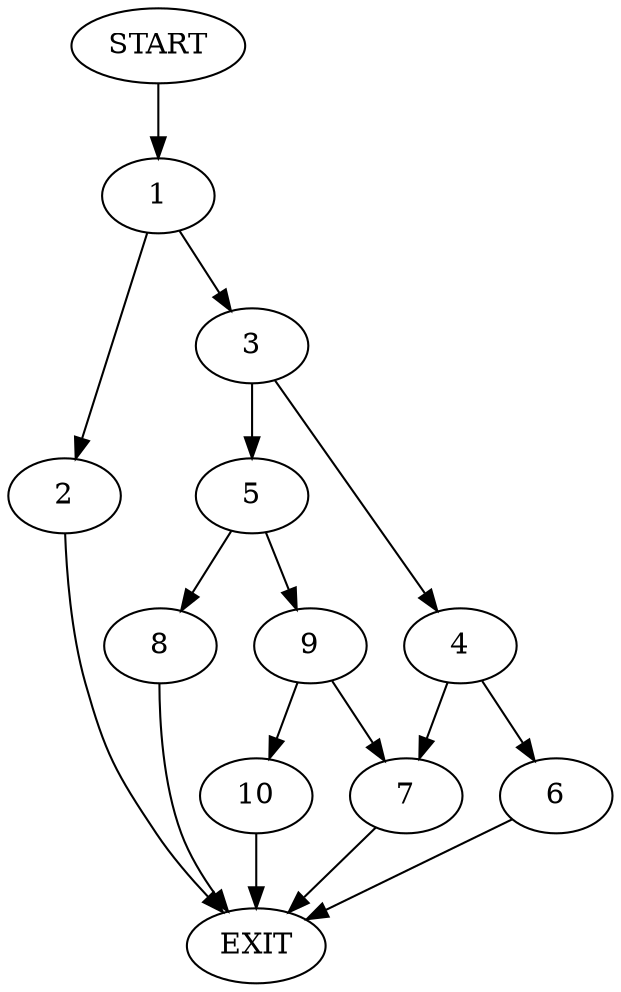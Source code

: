 digraph {
0 [label="START"]
11 [label="EXIT"]
0 -> 1
1 -> 2
1 -> 3
2 -> 11
3 -> 4
3 -> 5
4 -> 6
4 -> 7
5 -> 8
5 -> 9
8 -> 11
9 -> 10
9 -> 7
7 -> 11
10 -> 11
6 -> 11
}
